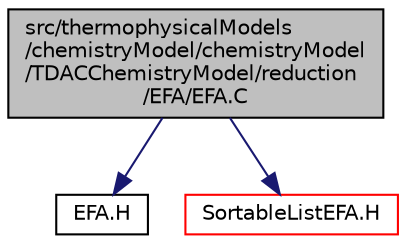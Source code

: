 digraph "src/thermophysicalModels/chemistryModel/chemistryModel/TDACChemistryModel/reduction/EFA/EFA.C"
{
  bgcolor="transparent";
  edge [fontname="Helvetica",fontsize="10",labelfontname="Helvetica",labelfontsize="10"];
  node [fontname="Helvetica",fontsize="10",shape=record];
  Node0 [label="src/thermophysicalModels\l/chemistryModel/chemistryModel\l/TDACChemistryModel/reduction\l/EFA/EFA.C",height=0.2,width=0.4,color="black", fillcolor="grey75", style="filled", fontcolor="black"];
  Node0 -> Node1 [color="midnightblue",fontsize="10",style="solid",fontname="Helvetica"];
  Node1 [label="EFA.H",height=0.2,width=0.4,color="black",URL="$a15878.html"];
  Node0 -> Node2 [color="midnightblue",fontsize="10",style="solid",fontname="Helvetica"];
  Node2 [label="SortableListEFA.H",height=0.2,width=0.4,color="red",URL="$a15884.html"];
}

